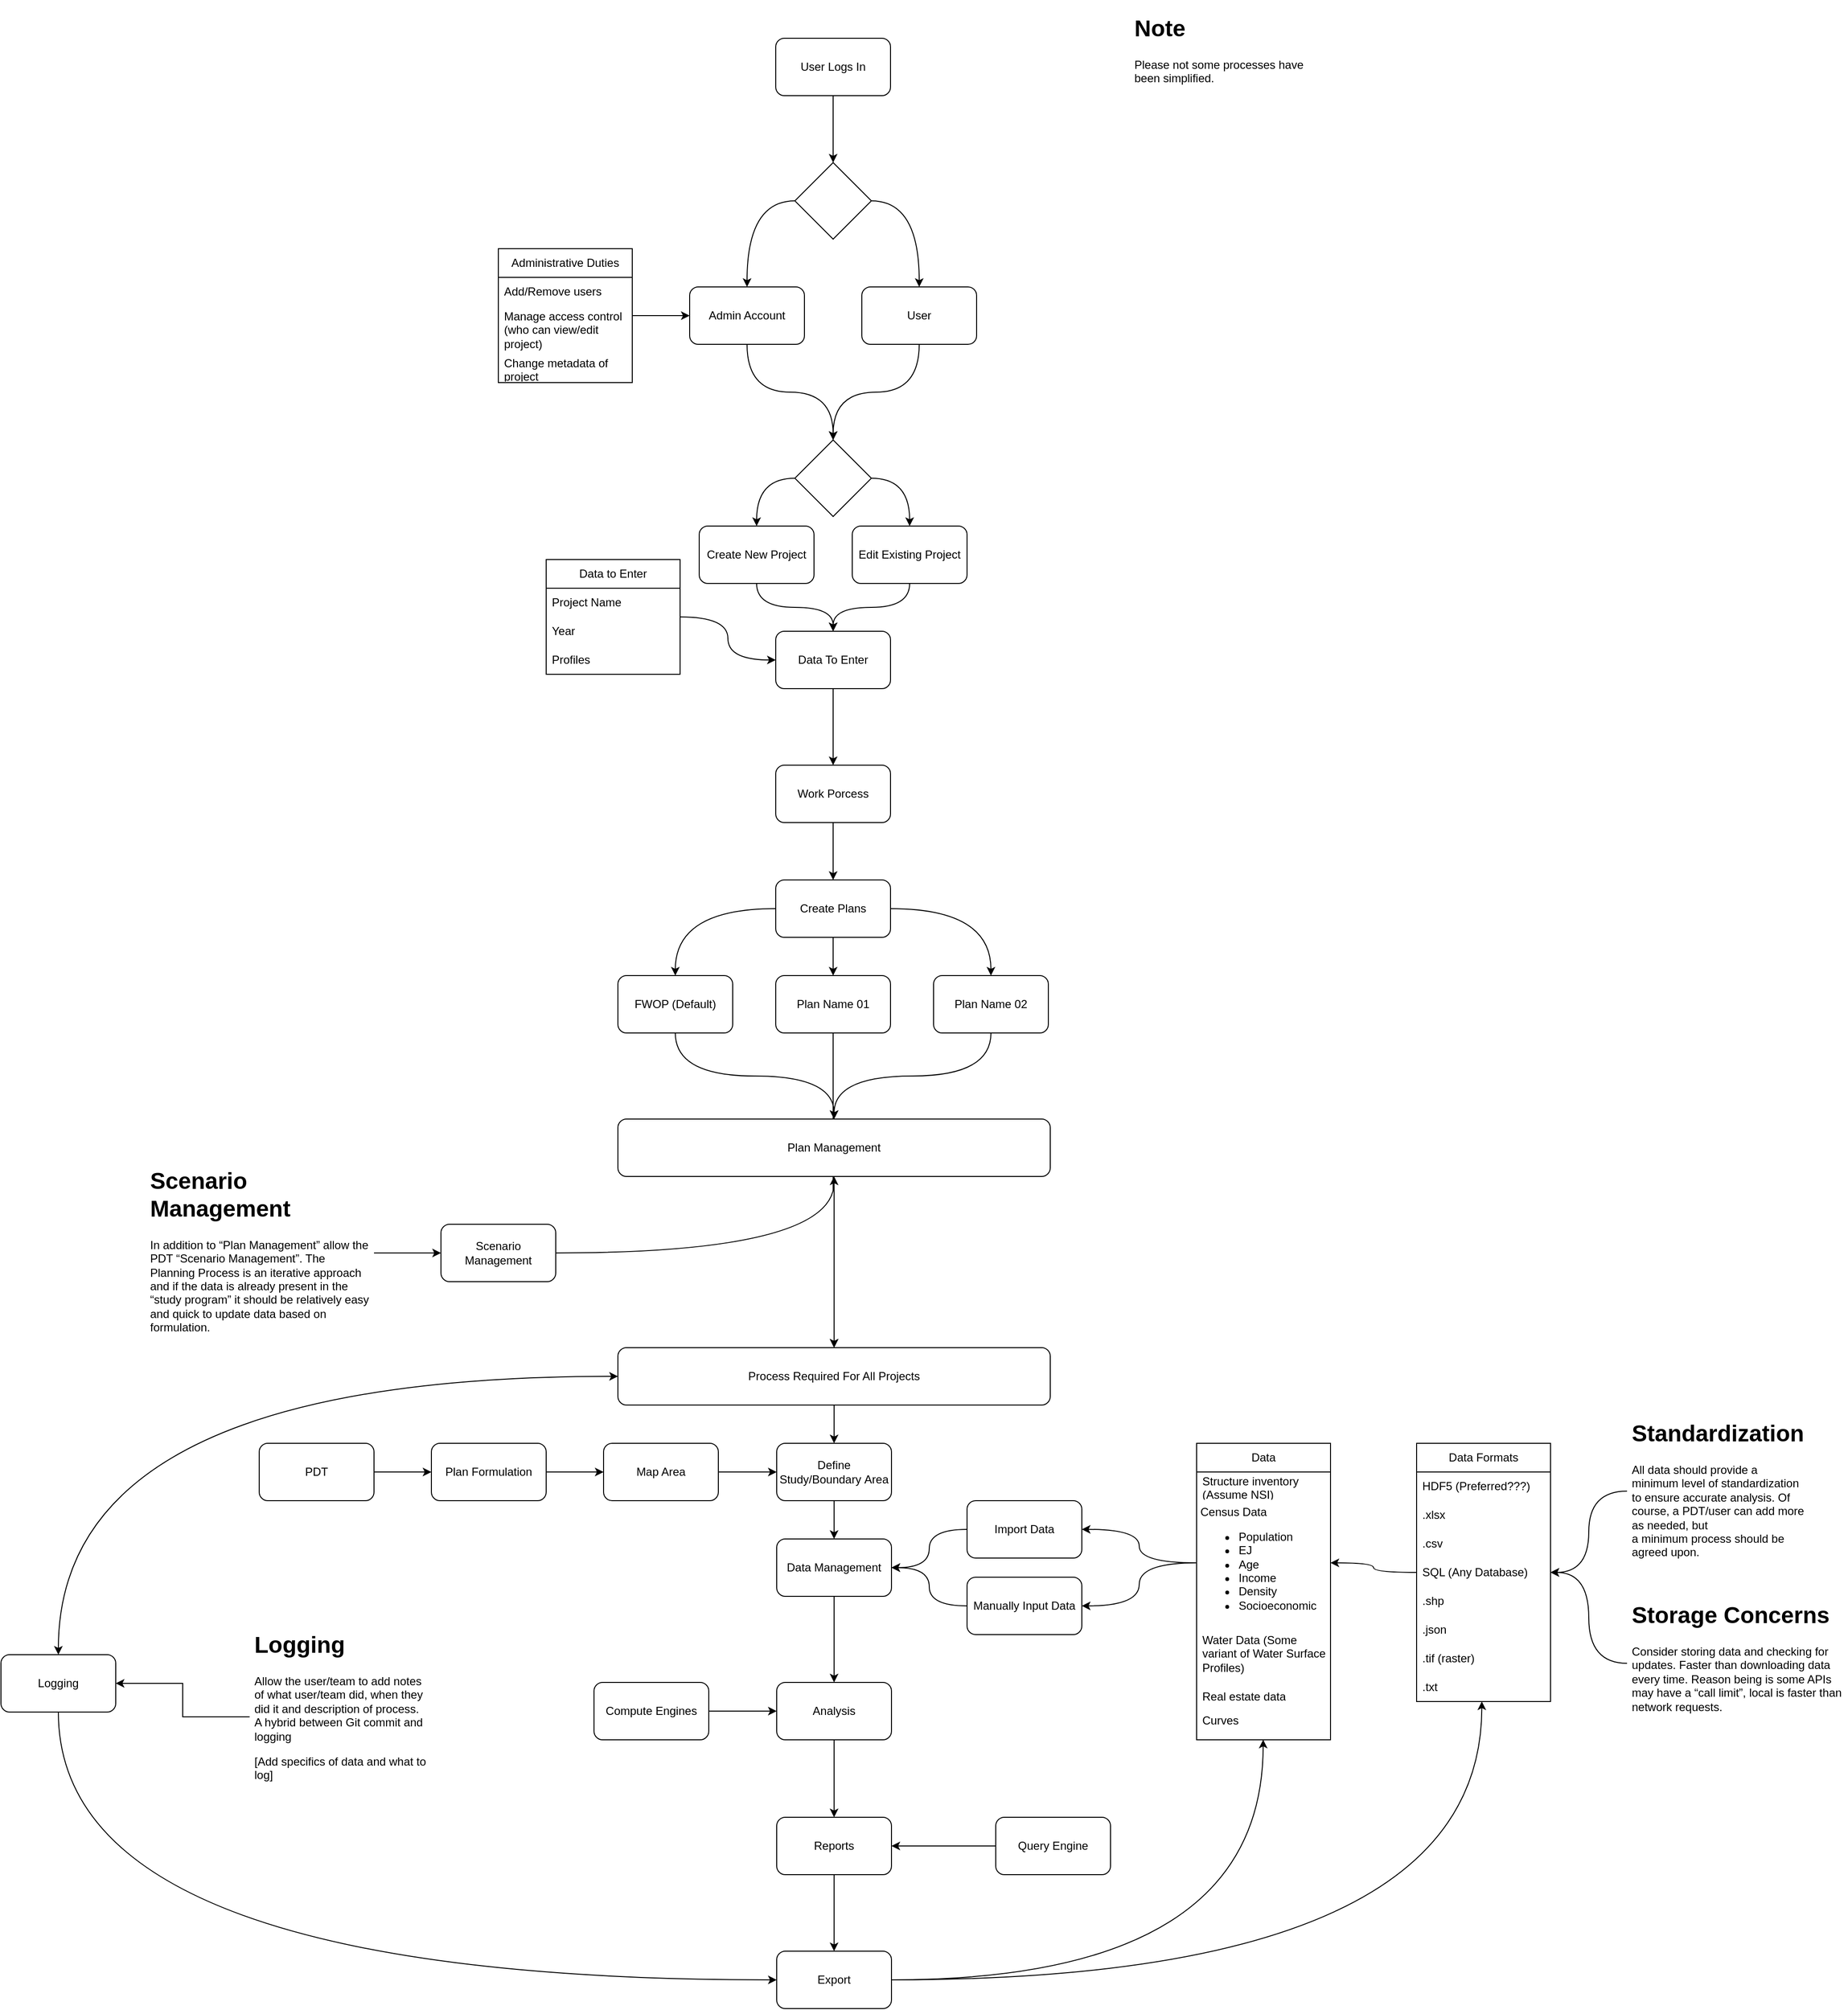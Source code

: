 <mxfile version="22.1.3" type="device">
  <diagram name="Page-1" id="lfbi-HPIYjK9buIVfXA2">
    <mxGraphModel dx="2203" dy="1817" grid="1" gridSize="10" guides="1" tooltips="1" connect="1" arrows="1" fold="1" page="1" pageScale="1" pageWidth="850" pageHeight="1100" math="0" shadow="0">
      <root>
        <mxCell id="0" />
        <mxCell id="1" parent="0" />
        <mxCell id="M0-voWM5pv7dPumziqSZ-24" style="edgeStyle=orthogonalEdgeStyle;rounded=0;orthogonalLoop=1;jettySize=auto;html=1;entryX=0.5;entryY=0;entryDx=0;entryDy=0;" edge="1" parent="1" source="M0-voWM5pv7dPumziqSZ-2" target="M0-voWM5pv7dPumziqSZ-17">
          <mxGeometry relative="1" as="geometry" />
        </mxCell>
        <mxCell id="M0-voWM5pv7dPumziqSZ-2" value="User Logs In" style="rounded=1;whiteSpace=wrap;html=1;" vertex="1" parent="1">
          <mxGeometry x="120" y="-330" width="120" height="60" as="geometry" />
        </mxCell>
        <mxCell id="M0-voWM5pv7dPumziqSZ-3" style="edgeStyle=orthogonalEdgeStyle;rounded=0;orthogonalLoop=1;jettySize=auto;html=1;entryX=0.5;entryY=0;entryDx=0;entryDy=0;strokeColor=default;curved=1;exitX=0;exitY=0.5;exitDx=0;exitDy=0;" edge="1" parent="1" source="M0-voWM5pv7dPumziqSZ-5" target="M0-voWM5pv7dPumziqSZ-7">
          <mxGeometry relative="1" as="geometry" />
        </mxCell>
        <mxCell id="M0-voWM5pv7dPumziqSZ-4" style="edgeStyle=orthogonalEdgeStyle;rounded=0;orthogonalLoop=1;jettySize=auto;html=1;curved=1;exitX=1;exitY=0.5;exitDx=0;exitDy=0;" edge="1" parent="1" source="M0-voWM5pv7dPumziqSZ-5" target="M0-voWM5pv7dPumziqSZ-9">
          <mxGeometry relative="1" as="geometry" />
        </mxCell>
        <mxCell id="M0-voWM5pv7dPumziqSZ-5" value="" style="rhombus;whiteSpace=wrap;html=1;" vertex="1" parent="1">
          <mxGeometry x="140" y="90" width="80" height="80" as="geometry" />
        </mxCell>
        <mxCell id="M0-voWM5pv7dPumziqSZ-6" style="edgeStyle=orthogonalEdgeStyle;rounded=0;orthogonalLoop=1;jettySize=auto;html=1;curved=1;" edge="1" parent="1" source="M0-voWM5pv7dPumziqSZ-7" target="M0-voWM5pv7dPumziqSZ-12">
          <mxGeometry relative="1" as="geometry" />
        </mxCell>
        <mxCell id="M0-voWM5pv7dPumziqSZ-7" value="Create New Project" style="rounded=1;whiteSpace=wrap;html=1;" vertex="1" parent="1">
          <mxGeometry x="40" y="180" width="120" height="60" as="geometry" />
        </mxCell>
        <mxCell id="M0-voWM5pv7dPumziqSZ-51" style="edgeStyle=orthogonalEdgeStyle;rounded=0;orthogonalLoop=1;jettySize=auto;html=1;entryX=0.5;entryY=0;entryDx=0;entryDy=0;curved=1;" edge="1" parent="1" source="M0-voWM5pv7dPumziqSZ-9" target="M0-voWM5pv7dPumziqSZ-12">
          <mxGeometry relative="1" as="geometry" />
        </mxCell>
        <mxCell id="M0-voWM5pv7dPumziqSZ-9" value="Edit Existing Project" style="rounded=1;whiteSpace=wrap;html=1;" vertex="1" parent="1">
          <mxGeometry x="200" y="180" width="120" height="60" as="geometry" />
        </mxCell>
        <mxCell id="M0-voWM5pv7dPumziqSZ-52" style="edgeStyle=orthogonalEdgeStyle;rounded=0;orthogonalLoop=1;jettySize=auto;html=1;entryX=0.5;entryY=0;entryDx=0;entryDy=0;" edge="1" parent="1" source="M0-voWM5pv7dPumziqSZ-12" target="M0-voWM5pv7dPumziqSZ-14">
          <mxGeometry relative="1" as="geometry" />
        </mxCell>
        <mxCell id="M0-voWM5pv7dPumziqSZ-12" value="&lt;div&gt;Data To Enter&lt;/div&gt;" style="rounded=1;whiteSpace=wrap;html=1;" vertex="1" parent="1">
          <mxGeometry x="120" y="290" width="120" height="60" as="geometry" />
        </mxCell>
        <mxCell id="M0-voWM5pv7dPumziqSZ-54" style="edgeStyle=orthogonalEdgeStyle;rounded=0;orthogonalLoop=1;jettySize=auto;html=1;entryX=0.5;entryY=0;entryDx=0;entryDy=0;" edge="1" parent="1" source="M0-voWM5pv7dPumziqSZ-14" target="M0-voWM5pv7dPumziqSZ-53">
          <mxGeometry relative="1" as="geometry" />
        </mxCell>
        <mxCell id="M0-voWM5pv7dPumziqSZ-14" value="Work Porcess" style="rounded=1;whiteSpace=wrap;html=1;" vertex="1" parent="1">
          <mxGeometry x="120" y="430" width="120" height="60" as="geometry" />
        </mxCell>
        <mxCell id="M0-voWM5pv7dPumziqSZ-22" style="edgeStyle=orthogonalEdgeStyle;rounded=0;orthogonalLoop=1;jettySize=auto;html=1;entryX=0.5;entryY=0;entryDx=0;entryDy=0;curved=1;exitX=1;exitY=0.5;exitDx=0;exitDy=0;" edge="1" parent="1" source="M0-voWM5pv7dPumziqSZ-17" target="M0-voWM5pv7dPumziqSZ-19">
          <mxGeometry relative="1" as="geometry">
            <mxPoint x="370" y="-160" as="targetPoint" />
          </mxGeometry>
        </mxCell>
        <mxCell id="M0-voWM5pv7dPumziqSZ-23" style="edgeStyle=orthogonalEdgeStyle;rounded=0;orthogonalLoop=1;jettySize=auto;html=1;curved=1;exitX=0;exitY=0.5;exitDx=0;exitDy=0;" edge="1" parent="1" source="M0-voWM5pv7dPumziqSZ-17" target="M0-voWM5pv7dPumziqSZ-18">
          <mxGeometry relative="1" as="geometry" />
        </mxCell>
        <mxCell id="M0-voWM5pv7dPumziqSZ-17" value="" style="rhombus;whiteSpace=wrap;html=1;" vertex="1" parent="1">
          <mxGeometry x="140" y="-200" width="80" height="80" as="geometry" />
        </mxCell>
        <mxCell id="M0-voWM5pv7dPumziqSZ-35" style="edgeStyle=orthogonalEdgeStyle;rounded=0;orthogonalLoop=1;jettySize=auto;html=1;entryX=0.5;entryY=0;entryDx=0;entryDy=0;curved=1;" edge="1" parent="1" source="M0-voWM5pv7dPumziqSZ-18" target="M0-voWM5pv7dPumziqSZ-5">
          <mxGeometry relative="1" as="geometry" />
        </mxCell>
        <mxCell id="M0-voWM5pv7dPumziqSZ-18" value="Admin Account" style="rounded=1;whiteSpace=wrap;html=1;" vertex="1" parent="1">
          <mxGeometry x="30" y="-70" width="120" height="60" as="geometry" />
        </mxCell>
        <mxCell id="M0-voWM5pv7dPumziqSZ-36" style="edgeStyle=orthogonalEdgeStyle;rounded=0;orthogonalLoop=1;jettySize=auto;html=1;entryX=0.5;entryY=0;entryDx=0;entryDy=0;curved=1;" edge="1" parent="1" source="M0-voWM5pv7dPumziqSZ-19" target="M0-voWM5pv7dPumziqSZ-5">
          <mxGeometry relative="1" as="geometry" />
        </mxCell>
        <mxCell id="M0-voWM5pv7dPumziqSZ-19" value="User" style="rounded=1;whiteSpace=wrap;html=1;" vertex="1" parent="1">
          <mxGeometry x="210" y="-70" width="120" height="60" as="geometry" />
        </mxCell>
        <mxCell id="M0-voWM5pv7dPumziqSZ-34" style="edgeStyle=orthogonalEdgeStyle;rounded=0;orthogonalLoop=1;jettySize=auto;html=1;entryX=0;entryY=0.5;entryDx=0;entryDy=0;" edge="1" parent="1" source="M0-voWM5pv7dPumziqSZ-30" target="M0-voWM5pv7dPumziqSZ-18">
          <mxGeometry relative="1" as="geometry" />
        </mxCell>
        <mxCell id="M0-voWM5pv7dPumziqSZ-30" value="Administrative Duties" style="swimlane;fontStyle=0;childLayout=stackLayout;horizontal=1;startSize=30;horizontalStack=0;resizeParent=1;resizeParentMax=0;resizeLast=0;collapsible=1;marginBottom=0;whiteSpace=wrap;html=1;" vertex="1" parent="1">
          <mxGeometry x="-170" y="-110" width="140" height="140" as="geometry">
            <mxRectangle x="-270" y="410" width="60" height="30" as="alternateBounds" />
          </mxGeometry>
        </mxCell>
        <mxCell id="M0-voWM5pv7dPumziqSZ-31" value="Add/Remove users" style="text;strokeColor=none;fillColor=none;align=left;verticalAlign=middle;spacingLeft=4;spacingRight=4;overflow=hidden;points=[[0,0.5],[1,0.5]];portConstraint=eastwest;rotatable=0;whiteSpace=wrap;html=1;" vertex="1" parent="M0-voWM5pv7dPumziqSZ-30">
          <mxGeometry y="30" width="140" height="30" as="geometry" />
        </mxCell>
        <mxCell id="M0-voWM5pv7dPumziqSZ-33" value="Manage access control (who can view/edit project)" style="text;strokeColor=none;fillColor=none;align=left;verticalAlign=middle;spacingLeft=4;spacingRight=4;overflow=hidden;points=[[0,0.5],[1,0.5]];portConstraint=eastwest;rotatable=0;whiteSpace=wrap;html=1;" vertex="1" parent="M0-voWM5pv7dPumziqSZ-30">
          <mxGeometry y="60" width="140" height="50" as="geometry" />
        </mxCell>
        <mxCell id="M0-voWM5pv7dPumziqSZ-32" value="&lt;span style=&quot;background-color: initial;&quot;&gt;Change metadata of project&lt;/span&gt;" style="text;strokeColor=none;fillColor=none;align=left;verticalAlign=middle;spacingLeft=4;spacingRight=4;overflow=hidden;points=[[0,0.5],[1,0.5]];portConstraint=eastwest;rotatable=0;whiteSpace=wrap;html=1;" vertex="1" parent="M0-voWM5pv7dPumziqSZ-30">
          <mxGeometry y="110" width="140" height="30" as="geometry" />
        </mxCell>
        <mxCell id="M0-voWM5pv7dPumziqSZ-47" style="edgeStyle=orthogonalEdgeStyle;rounded=0;orthogonalLoop=1;jettySize=auto;html=1;entryX=0;entryY=0.5;entryDx=0;entryDy=0;curved=1;" edge="1" parent="1" source="M0-voWM5pv7dPumziqSZ-39" target="M0-voWM5pv7dPumziqSZ-12">
          <mxGeometry relative="1" as="geometry" />
        </mxCell>
        <mxCell id="M0-voWM5pv7dPumziqSZ-39" value="Data to Enter" style="swimlane;fontStyle=0;childLayout=stackLayout;horizontal=1;startSize=30;horizontalStack=0;resizeParent=1;resizeParentMax=0;resizeLast=0;collapsible=1;marginBottom=0;whiteSpace=wrap;html=1;" vertex="1" parent="1">
          <mxGeometry x="-120" y="215" width="140" height="120" as="geometry" />
        </mxCell>
        <mxCell id="M0-voWM5pv7dPumziqSZ-42" value="Project Name" style="text;strokeColor=none;fillColor=none;align=left;verticalAlign=middle;spacingLeft=4;spacingRight=4;overflow=hidden;points=[[0,0.5],[1,0.5]];portConstraint=eastwest;rotatable=0;whiteSpace=wrap;html=1;" vertex="1" parent="M0-voWM5pv7dPumziqSZ-39">
          <mxGeometry y="30" width="140" height="30" as="geometry" />
        </mxCell>
        <mxCell id="M0-voWM5pv7dPumziqSZ-40" value="Year" style="text;strokeColor=none;fillColor=none;align=left;verticalAlign=middle;spacingLeft=4;spacingRight=4;overflow=hidden;points=[[0,0.5],[1,0.5]];portConstraint=eastwest;rotatable=0;whiteSpace=wrap;html=1;" vertex="1" parent="M0-voWM5pv7dPumziqSZ-39">
          <mxGeometry y="60" width="140" height="30" as="geometry" />
        </mxCell>
        <mxCell id="M0-voWM5pv7dPumziqSZ-41" value="Profiles" style="text;strokeColor=none;fillColor=none;align=left;verticalAlign=middle;spacingLeft=4;spacingRight=4;overflow=hidden;points=[[0,0.5],[1,0.5]];portConstraint=eastwest;rotatable=0;whiteSpace=wrap;html=1;" vertex="1" parent="M0-voWM5pv7dPumziqSZ-39">
          <mxGeometry y="90" width="140" height="30" as="geometry" />
        </mxCell>
        <mxCell id="M0-voWM5pv7dPumziqSZ-84" style="edgeStyle=orthogonalEdgeStyle;rounded=0;orthogonalLoop=1;jettySize=auto;html=1;entryX=0.5;entryY=0;entryDx=0;entryDy=0;curved=1;" edge="1" parent="1" source="M0-voWM5pv7dPumziqSZ-53" target="M0-voWM5pv7dPumziqSZ-55">
          <mxGeometry relative="1" as="geometry" />
        </mxCell>
        <mxCell id="M0-voWM5pv7dPumziqSZ-85" style="edgeStyle=orthogonalEdgeStyle;rounded=0;orthogonalLoop=1;jettySize=auto;html=1;entryX=0.5;entryY=0;entryDx=0;entryDy=0;curved=1;" edge="1" parent="1" source="M0-voWM5pv7dPumziqSZ-53" target="M0-voWM5pv7dPumziqSZ-58">
          <mxGeometry relative="1" as="geometry" />
        </mxCell>
        <mxCell id="M0-voWM5pv7dPumziqSZ-97" style="edgeStyle=orthogonalEdgeStyle;rounded=0;orthogonalLoop=1;jettySize=auto;html=1;" edge="1" parent="1" source="M0-voWM5pv7dPumziqSZ-53" target="M0-voWM5pv7dPumziqSZ-57">
          <mxGeometry relative="1" as="geometry" />
        </mxCell>
        <mxCell id="M0-voWM5pv7dPumziqSZ-53" value="Create Plans" style="rounded=1;whiteSpace=wrap;html=1;" vertex="1" parent="1">
          <mxGeometry x="120" y="550" width="120" height="60" as="geometry" />
        </mxCell>
        <mxCell id="M0-voWM5pv7dPumziqSZ-93" style="edgeStyle=orthogonalEdgeStyle;rounded=0;orthogonalLoop=1;jettySize=auto;html=1;curved=1;" edge="1" parent="1" source="M0-voWM5pv7dPumziqSZ-55" target="M0-voWM5pv7dPumziqSZ-133">
          <mxGeometry relative="1" as="geometry" />
        </mxCell>
        <mxCell id="M0-voWM5pv7dPumziqSZ-55" value="FWOP (Default)" style="rounded=1;whiteSpace=wrap;html=1;" vertex="1" parent="1">
          <mxGeometry x="-45" y="650" width="120" height="60" as="geometry" />
        </mxCell>
        <mxCell id="M0-voWM5pv7dPumziqSZ-99" style="edgeStyle=orthogonalEdgeStyle;rounded=0;orthogonalLoop=1;jettySize=auto;html=1;entryX=0.5;entryY=0;entryDx=0;entryDy=0;" edge="1" parent="1" source="M0-voWM5pv7dPumziqSZ-57" target="M0-voWM5pv7dPumziqSZ-87">
          <mxGeometry relative="1" as="geometry" />
        </mxCell>
        <mxCell id="M0-voWM5pv7dPumziqSZ-57" value="Plan Name 01" style="rounded=1;whiteSpace=wrap;html=1;" vertex="1" parent="1">
          <mxGeometry x="120" y="650" width="120" height="60" as="geometry" />
        </mxCell>
        <mxCell id="M0-voWM5pv7dPumziqSZ-95" style="edgeStyle=orthogonalEdgeStyle;rounded=0;orthogonalLoop=1;jettySize=auto;html=1;entryX=0.5;entryY=0;entryDx=0;entryDy=0;curved=1;" edge="1" parent="1" source="M0-voWM5pv7dPumziqSZ-133" target="M0-voWM5pv7dPumziqSZ-87">
          <mxGeometry relative="1" as="geometry" />
        </mxCell>
        <mxCell id="M0-voWM5pv7dPumziqSZ-58" value="Plan Name 02" style="rounded=1;whiteSpace=wrap;html=1;" vertex="1" parent="1">
          <mxGeometry x="285" y="650" width="120" height="60" as="geometry" />
        </mxCell>
        <mxCell id="M0-voWM5pv7dPumziqSZ-101" style="edgeStyle=orthogonalEdgeStyle;rounded=0;orthogonalLoop=1;jettySize=auto;html=1;" edge="1" parent="1" source="M0-voWM5pv7dPumziqSZ-59" target="M0-voWM5pv7dPumziqSZ-60">
          <mxGeometry relative="1" as="geometry" />
        </mxCell>
        <mxCell id="M0-voWM5pv7dPumziqSZ-59" value="Define Study/Boundary&amp;nbsp;Area" style="rounded=1;whiteSpace=wrap;html=1;" vertex="1" parent="1">
          <mxGeometry x="121" y="1139" width="120" height="60" as="geometry" />
        </mxCell>
        <mxCell id="M0-voWM5pv7dPumziqSZ-154" style="edgeStyle=orthogonalEdgeStyle;rounded=0;orthogonalLoop=1;jettySize=auto;html=1;entryX=0.5;entryY=0;entryDx=0;entryDy=0;" edge="1" parent="1" source="M0-voWM5pv7dPumziqSZ-60" target="M0-voWM5pv7dPumziqSZ-153">
          <mxGeometry relative="1" as="geometry" />
        </mxCell>
        <mxCell id="M0-voWM5pv7dPumziqSZ-60" value="Data Management" style="rounded=1;whiteSpace=wrap;html=1;" vertex="1" parent="1">
          <mxGeometry x="121" y="1239" width="120" height="60" as="geometry" />
        </mxCell>
        <mxCell id="M0-voWM5pv7dPumziqSZ-63" style="edgeStyle=orthogonalEdgeStyle;rounded=0;orthogonalLoop=1;jettySize=auto;html=1;entryX=1;entryY=0.5;entryDx=0;entryDy=0;curved=1;" edge="1" parent="1" source="M0-voWM5pv7dPumziqSZ-61" target="M0-voWM5pv7dPumziqSZ-60">
          <mxGeometry relative="1" as="geometry" />
        </mxCell>
        <mxCell id="M0-voWM5pv7dPumziqSZ-61" value="Import Data" style="rounded=1;whiteSpace=wrap;html=1;" vertex="1" parent="1">
          <mxGeometry x="320" y="1199" width="120" height="60" as="geometry" />
        </mxCell>
        <mxCell id="M0-voWM5pv7dPumziqSZ-64" style="edgeStyle=orthogonalEdgeStyle;rounded=0;orthogonalLoop=1;jettySize=auto;html=1;entryX=1;entryY=0.5;entryDx=0;entryDy=0;curved=1;" edge="1" parent="1" source="M0-voWM5pv7dPumziqSZ-62" target="M0-voWM5pv7dPumziqSZ-60">
          <mxGeometry relative="1" as="geometry" />
        </mxCell>
        <mxCell id="M0-voWM5pv7dPumziqSZ-62" value="Manually Input Data" style="rounded=1;whiteSpace=wrap;html=1;" vertex="1" parent="1">
          <mxGeometry x="320" y="1279" width="120" height="60" as="geometry" />
        </mxCell>
        <mxCell id="M0-voWM5pv7dPumziqSZ-65" value="Data" style="swimlane;fontStyle=0;childLayout=stackLayout;horizontal=1;startSize=30;horizontalStack=0;resizeParent=1;resizeParentMax=0;resizeLast=0;collapsible=1;marginBottom=0;whiteSpace=wrap;html=1;" vertex="1" parent="1">
          <mxGeometry x="560" y="1139" width="140" height="310" as="geometry" />
        </mxCell>
        <mxCell id="M0-voWM5pv7dPumziqSZ-66" value="Structure inventory (Assume NSI)" style="text;strokeColor=none;fillColor=none;align=left;verticalAlign=middle;spacingLeft=4;spacingRight=4;overflow=hidden;points=[[0,0.5],[1,0.5]];portConstraint=eastwest;rotatable=0;whiteSpace=wrap;html=1;" vertex="1" parent="M0-voWM5pv7dPumziqSZ-65">
          <mxGeometry y="30" width="140" height="30" as="geometry" />
        </mxCell>
        <mxCell id="M0-voWM5pv7dPumziqSZ-67" value="Census Data&lt;br&gt;&lt;ul&gt;&lt;li&gt;Population&lt;/li&gt;&lt;li&gt;EJ&lt;/li&gt;&lt;li&gt;Age&lt;/li&gt;&lt;li&gt;Income&lt;/li&gt;&lt;li&gt;Density&lt;/li&gt;&lt;li&gt;Socioeconomic&lt;br&gt;&lt;/li&gt;&lt;/ul&gt;" style="text;strokeColor=none;fillColor=none;align=left;verticalAlign=middle;spacingLeft=2;spacingRight=2;overflow=hidden;points=[[0,0.5],[1,0.5]];portConstraint=eastwest;rotatable=0;html=1;labelPosition=center;verticalLabelPosition=middle;whiteSpace=wrap;spacing=2;spacingBottom=2;spacingTop=2;" vertex="1" parent="M0-voWM5pv7dPumziqSZ-65">
          <mxGeometry y="60" width="140" height="130" as="geometry" />
        </mxCell>
        <mxCell id="M0-voWM5pv7dPumziqSZ-68" value="Water Data (Some variant of Water Surface Profiles)" style="text;strokeColor=none;fillColor=none;align=left;verticalAlign=middle;spacingLeft=4;spacingRight=4;overflow=hidden;points=[[0,0.5],[1,0.5]];portConstraint=eastwest;rotatable=0;whiteSpace=wrap;html=1;" vertex="1" parent="M0-voWM5pv7dPumziqSZ-65">
          <mxGeometry y="190" width="140" height="60" as="geometry" />
        </mxCell>
        <mxCell id="M0-voWM5pv7dPumziqSZ-136" value="Real estate data" style="text;strokeColor=none;fillColor=none;align=left;verticalAlign=middle;spacingLeft=4;spacingRight=4;overflow=hidden;points=[[0,0.5],[1,0.5]];portConstraint=eastwest;rotatable=0;whiteSpace=wrap;html=1;" vertex="1" parent="M0-voWM5pv7dPumziqSZ-65">
          <mxGeometry y="250" width="140" height="30" as="geometry" />
        </mxCell>
        <mxCell id="M0-voWM5pv7dPumziqSZ-75" value="Curves&lt;br&gt;&lt;ul&gt;&lt;li&gt;Damage Curves&lt;/li&gt;&lt;li&gt;&lt;br&gt;&lt;/li&gt;&lt;/ul&gt;" style="text;strokeColor=none;fillColor=none;align=left;verticalAlign=middle;spacingLeft=4;spacingRight=4;overflow=hidden;points=[[0,0.5],[1,0.5]];portConstraint=eastwest;rotatable=0;whiteSpace=wrap;html=1;" vertex="1" parent="M0-voWM5pv7dPumziqSZ-65">
          <mxGeometry y="280" width="140" height="30" as="geometry" />
        </mxCell>
        <mxCell id="M0-voWM5pv7dPumziqSZ-76" value="&lt;h1&gt;Note&lt;/h1&gt;&lt;p&gt;Please not some processes have been simplified.&lt;/p&gt;" style="text;html=1;strokeColor=none;fillColor=none;spacing=5;spacingTop=-20;whiteSpace=wrap;overflow=hidden;rounded=0;" vertex="1" parent="1">
          <mxGeometry x="490" y="-360" width="190" height="120" as="geometry" />
        </mxCell>
        <mxCell id="M0-voWM5pv7dPumziqSZ-81" style="edgeStyle=orthogonalEdgeStyle;rounded=0;orthogonalLoop=1;jettySize=auto;html=1;entryX=1;entryY=0.5;entryDx=0;entryDy=0;curved=1;" edge="1" parent="1" source="M0-voWM5pv7dPumziqSZ-67" target="M0-voWM5pv7dPumziqSZ-61">
          <mxGeometry relative="1" as="geometry" />
        </mxCell>
        <mxCell id="M0-voWM5pv7dPumziqSZ-82" style="edgeStyle=orthogonalEdgeStyle;rounded=0;orthogonalLoop=1;jettySize=auto;html=1;entryX=1;entryY=0.5;entryDx=0;entryDy=0;curved=1;" edge="1" parent="1" source="M0-voWM5pv7dPumziqSZ-67" target="M0-voWM5pv7dPumziqSZ-62">
          <mxGeometry relative="1" as="geometry" />
        </mxCell>
        <mxCell id="M0-voWM5pv7dPumziqSZ-100" style="edgeStyle=orthogonalEdgeStyle;rounded=0;orthogonalLoop=1;jettySize=auto;html=1;" edge="1" parent="1" source="M0-voWM5pv7dPumziqSZ-87" target="M0-voWM5pv7dPumziqSZ-59">
          <mxGeometry relative="1" as="geometry" />
        </mxCell>
        <mxCell id="M0-voWM5pv7dPumziqSZ-166" style="edgeStyle=orthogonalEdgeStyle;rounded=0;orthogonalLoop=1;jettySize=auto;html=1;curved=1;startArrow=classic;startFill=1;" edge="1" parent="1" source="M0-voWM5pv7dPumziqSZ-87" target="M0-voWM5pv7dPumziqSZ-163">
          <mxGeometry relative="1" as="geometry" />
        </mxCell>
        <mxCell id="M0-voWM5pv7dPumziqSZ-87" value="Process Required For All Projects" style="rounded=1;whiteSpace=wrap;html=1;" vertex="1" parent="1">
          <mxGeometry x="-45" y="1039" width="452" height="60" as="geometry" />
        </mxCell>
        <mxCell id="M0-voWM5pv7dPumziqSZ-103" style="edgeStyle=orthogonalEdgeStyle;rounded=0;orthogonalLoop=1;jettySize=auto;html=1;entryX=0;entryY=0.5;entryDx=0;entryDy=0;" edge="1" parent="1" source="M0-voWM5pv7dPumziqSZ-102" target="M0-voWM5pv7dPumziqSZ-59">
          <mxGeometry relative="1" as="geometry" />
        </mxCell>
        <mxCell id="M0-voWM5pv7dPumziqSZ-102" value="Map Area" style="rounded=1;whiteSpace=wrap;html=1;" vertex="1" parent="1">
          <mxGeometry x="-60" y="1139" width="120" height="60" as="geometry" />
        </mxCell>
        <mxCell id="M0-voWM5pv7dPumziqSZ-107" style="edgeStyle=orthogonalEdgeStyle;rounded=0;orthogonalLoop=1;jettySize=auto;html=1;" edge="1" parent="1" source="M0-voWM5pv7dPumziqSZ-104" target="M0-voWM5pv7dPumziqSZ-102">
          <mxGeometry relative="1" as="geometry" />
        </mxCell>
        <mxCell id="M0-voWM5pv7dPumziqSZ-104" value="Plan Formulation" style="rounded=1;whiteSpace=wrap;html=1;" vertex="1" parent="1">
          <mxGeometry x="-240" y="1139" width="120" height="60" as="geometry" />
        </mxCell>
        <mxCell id="M0-voWM5pv7dPumziqSZ-106" style="edgeStyle=orthogonalEdgeStyle;rounded=0;orthogonalLoop=1;jettySize=auto;html=1;entryX=0;entryY=0.5;entryDx=0;entryDy=0;" edge="1" parent="1" source="M0-voWM5pv7dPumziqSZ-105" target="M0-voWM5pv7dPumziqSZ-104">
          <mxGeometry relative="1" as="geometry" />
        </mxCell>
        <mxCell id="M0-voWM5pv7dPumziqSZ-105" value="PDT" style="rounded=1;whiteSpace=wrap;html=1;" vertex="1" parent="1">
          <mxGeometry x="-420" y="1139" width="120" height="60" as="geometry" />
        </mxCell>
        <mxCell id="M0-voWM5pv7dPumziqSZ-131" style="edgeStyle=orthogonalEdgeStyle;rounded=0;orthogonalLoop=1;jettySize=auto;html=1;entryX=1;entryY=0.5;entryDx=0;entryDy=0;curved=1;" edge="1" parent="1" source="M0-voWM5pv7dPumziqSZ-108" target="M0-voWM5pv7dPumziqSZ-67">
          <mxGeometry relative="1" as="geometry" />
        </mxCell>
        <mxCell id="M0-voWM5pv7dPumziqSZ-108" value="Data Formats" style="swimlane;fontStyle=0;childLayout=stackLayout;horizontal=1;startSize=30;horizontalStack=0;resizeParent=1;resizeParentMax=0;resizeLast=0;collapsible=1;marginBottom=0;whiteSpace=wrap;html=1;" vertex="1" parent="1">
          <mxGeometry x="790" y="1139" width="140" height="270" as="geometry" />
        </mxCell>
        <mxCell id="M0-voWM5pv7dPumziqSZ-109" value="HDF5 (Preferred???)" style="text;strokeColor=none;fillColor=none;align=left;verticalAlign=middle;spacingLeft=4;spacingRight=4;overflow=hidden;points=[[0,0.5],[1,0.5]];portConstraint=eastwest;rotatable=0;whiteSpace=wrap;html=1;" vertex="1" parent="M0-voWM5pv7dPumziqSZ-108">
          <mxGeometry y="30" width="140" height="30" as="geometry" />
        </mxCell>
        <mxCell id="M0-voWM5pv7dPumziqSZ-110" value=".xlsx" style="text;strokeColor=none;fillColor=none;align=left;verticalAlign=middle;spacingLeft=4;spacingRight=4;overflow=hidden;points=[[0,0.5],[1,0.5]];portConstraint=eastwest;rotatable=0;whiteSpace=wrap;html=1;" vertex="1" parent="M0-voWM5pv7dPumziqSZ-108">
          <mxGeometry y="60" width="140" height="30" as="geometry" />
        </mxCell>
        <mxCell id="M0-voWM5pv7dPumziqSZ-112" value=".csv" style="text;strokeColor=none;fillColor=none;align=left;verticalAlign=middle;spacingLeft=4;spacingRight=4;overflow=hidden;points=[[0,0.5],[1,0.5]];portConstraint=eastwest;rotatable=0;whiteSpace=wrap;html=1;" vertex="1" parent="M0-voWM5pv7dPumziqSZ-108">
          <mxGeometry y="90" width="140" height="30" as="geometry" />
        </mxCell>
        <mxCell id="M0-voWM5pv7dPumziqSZ-113" value="SQL (Any Database)" style="text;strokeColor=none;fillColor=none;align=left;verticalAlign=middle;spacingLeft=4;spacingRight=4;overflow=hidden;points=[[0,0.5],[1,0.5]];portConstraint=eastwest;rotatable=0;whiteSpace=wrap;html=1;" vertex="1" parent="M0-voWM5pv7dPumziqSZ-108">
          <mxGeometry y="120" width="140" height="30" as="geometry" />
        </mxCell>
        <mxCell id="M0-voWM5pv7dPumziqSZ-114" value=".shp" style="text;strokeColor=none;fillColor=none;align=left;verticalAlign=middle;spacingLeft=4;spacingRight=4;overflow=hidden;points=[[0,0.5],[1,0.5]];portConstraint=eastwest;rotatable=0;whiteSpace=wrap;html=1;" vertex="1" parent="M0-voWM5pv7dPumziqSZ-108">
          <mxGeometry y="150" width="140" height="30" as="geometry" />
        </mxCell>
        <mxCell id="M0-voWM5pv7dPumziqSZ-115" value=".json" style="text;strokeColor=none;fillColor=none;align=left;verticalAlign=middle;spacingLeft=4;spacingRight=4;overflow=hidden;points=[[0,0.5],[1,0.5]];portConstraint=eastwest;rotatable=0;whiteSpace=wrap;html=1;" vertex="1" parent="M0-voWM5pv7dPumziqSZ-108">
          <mxGeometry y="180" width="140" height="30" as="geometry" />
        </mxCell>
        <mxCell id="M0-voWM5pv7dPumziqSZ-116" value=".tif (raster)" style="text;strokeColor=none;fillColor=none;align=left;verticalAlign=middle;spacingLeft=4;spacingRight=4;overflow=hidden;points=[[0,0.5],[1,0.5]];portConstraint=eastwest;rotatable=0;whiteSpace=wrap;html=1;" vertex="1" parent="M0-voWM5pv7dPumziqSZ-108">
          <mxGeometry y="210" width="140" height="30" as="geometry" />
        </mxCell>
        <mxCell id="M0-voWM5pv7dPumziqSZ-117" value=".txt" style="text;strokeColor=none;fillColor=none;align=left;verticalAlign=middle;spacingLeft=4;spacingRight=4;overflow=hidden;points=[[0,0.5],[1,0.5]];portConstraint=eastwest;rotatable=0;whiteSpace=wrap;html=1;" vertex="1" parent="M0-voWM5pv7dPumziqSZ-108">
          <mxGeometry y="240" width="140" height="30" as="geometry" />
        </mxCell>
        <mxCell id="M0-voWM5pv7dPumziqSZ-134" value="" style="edgeStyle=orthogonalEdgeStyle;rounded=0;orthogonalLoop=1;jettySize=auto;html=1;entryX=0.5;entryY=0;entryDx=0;entryDy=0;curved=1;" edge="1" parent="1" source="M0-voWM5pv7dPumziqSZ-58" target="M0-voWM5pv7dPumziqSZ-133">
          <mxGeometry relative="1" as="geometry">
            <mxPoint x="345" y="710" as="sourcePoint" />
            <mxPoint x="181" y="940" as="targetPoint" />
          </mxGeometry>
        </mxCell>
        <mxCell id="M0-voWM5pv7dPumziqSZ-133" value="Plan Management" style="rounded=1;whiteSpace=wrap;html=1;" vertex="1" parent="1">
          <mxGeometry x="-45" y="800" width="452" height="60" as="geometry" />
        </mxCell>
        <mxCell id="M0-voWM5pv7dPumziqSZ-152" style="edgeStyle=orthogonalEdgeStyle;rounded=0;orthogonalLoop=1;jettySize=auto;html=1;entryX=0;entryY=0.5;entryDx=0;entryDy=0;" edge="1" parent="1" source="M0-voWM5pv7dPumziqSZ-135" target="M0-voWM5pv7dPumziqSZ-149">
          <mxGeometry relative="1" as="geometry" />
        </mxCell>
        <mxCell id="M0-voWM5pv7dPumziqSZ-135" value="&lt;h1&gt;Scenario&lt;br&gt;Management&lt;br&gt;&lt;/h1&gt;&lt;p&gt;In addition to “Plan Management” allow the PDT “Scenario Management”. The Planning Process is an iterative approach and if the data is already present in the “study program” it should be relatively easy and quick to update data based on formulation.&lt;/p&gt;" style="text;html=1;strokeColor=none;fillColor=none;spacing=5;spacingTop=-20;whiteSpace=wrap;overflow=hidden;rounded=0;" vertex="1" parent="1">
          <mxGeometry x="-539" y="845" width="239" height="190" as="geometry" />
        </mxCell>
        <mxCell id="M0-voWM5pv7dPumziqSZ-146" style="edgeStyle=orthogonalEdgeStyle;rounded=0;orthogonalLoop=1;jettySize=auto;html=1;entryX=1;entryY=0.5;entryDx=0;entryDy=0;exitX=0;exitY=0.5;exitDx=0;exitDy=0;curved=1;" edge="1" parent="1" source="M0-voWM5pv7dPumziqSZ-138" target="M0-voWM5pv7dPumziqSZ-113">
          <mxGeometry relative="1" as="geometry" />
        </mxCell>
        <mxCell id="M0-voWM5pv7dPumziqSZ-138" value="&lt;h1&gt;Storage Concerns&lt;/h1&gt;&lt;p&gt;Consider storing data and checking for updates. Faster than downloading data every time. Reason being is some APIs may have a “call limit”, local is faster than network requests.&lt;/p&gt;" style="text;html=1;strokeColor=none;fillColor=none;spacing=5;spacingTop=-20;whiteSpace=wrap;overflow=hidden;rounded=0;" vertex="1" parent="1">
          <mxGeometry x="1010" y="1299" width="230" height="140" as="geometry" />
        </mxCell>
        <mxCell id="M0-voWM5pv7dPumziqSZ-145" style="edgeStyle=orthogonalEdgeStyle;rounded=0;orthogonalLoop=1;jettySize=auto;html=1;entryX=1;entryY=0.5;entryDx=0;entryDy=0;curved=1;" edge="1" parent="1" source="M0-voWM5pv7dPumziqSZ-77" target="M0-voWM5pv7dPumziqSZ-113">
          <mxGeometry relative="1" as="geometry" />
        </mxCell>
        <mxCell id="M0-voWM5pv7dPumziqSZ-77" value="&lt;h1&gt;Standardization&lt;/h1&gt;&lt;p class=&quot;MsoNormal&quot;&gt;All data should provide a minimum level of standardization&lt;br/&gt;to ensure accurate analysis. Of course, a PDT/user can add more as needed, but&lt;br/&gt;a minimum process should be agreed upon.&lt;/p&gt;" style="text;html=1;strokeColor=none;fillColor=none;spacing=5;spacingTop=-20;whiteSpace=wrap;overflow=hidden;rounded=0;" vertex="1" parent="1">
          <mxGeometry x="1010" y="1109" width="190" height="160" as="geometry" />
        </mxCell>
        <mxCell id="M0-voWM5pv7dPumziqSZ-151" style="edgeStyle=orthogonalEdgeStyle;rounded=0;orthogonalLoop=1;jettySize=auto;html=1;entryX=0.5;entryY=1;entryDx=0;entryDy=0;curved=1;" edge="1" parent="1" source="M0-voWM5pv7dPumziqSZ-149" target="M0-voWM5pv7dPumziqSZ-133">
          <mxGeometry relative="1" as="geometry" />
        </mxCell>
        <mxCell id="M0-voWM5pv7dPumziqSZ-149" value="Scenario Management" style="rounded=1;whiteSpace=wrap;html=1;" vertex="1" parent="1">
          <mxGeometry x="-230" y="910" width="120" height="60" as="geometry" />
        </mxCell>
        <mxCell id="M0-voWM5pv7dPumziqSZ-158" style="edgeStyle=orthogonalEdgeStyle;rounded=0;orthogonalLoop=1;jettySize=auto;html=1;" edge="1" parent="1" source="M0-voWM5pv7dPumziqSZ-153" target="M0-voWM5pv7dPumziqSZ-157">
          <mxGeometry relative="1" as="geometry" />
        </mxCell>
        <mxCell id="M0-voWM5pv7dPumziqSZ-153" value="Analysis" style="rounded=1;whiteSpace=wrap;html=1;" vertex="1" parent="1">
          <mxGeometry x="121" y="1389" width="120" height="60" as="geometry" />
        </mxCell>
        <mxCell id="M0-voWM5pv7dPumziqSZ-156" style="edgeStyle=orthogonalEdgeStyle;rounded=0;orthogonalLoop=1;jettySize=auto;html=1;" edge="1" parent="1" source="M0-voWM5pv7dPumziqSZ-155" target="M0-voWM5pv7dPumziqSZ-153">
          <mxGeometry relative="1" as="geometry" />
        </mxCell>
        <mxCell id="M0-voWM5pv7dPumziqSZ-155" value="Compute Engines" style="rounded=1;whiteSpace=wrap;html=1;" vertex="1" parent="1">
          <mxGeometry x="-70" y="1389" width="120" height="60" as="geometry" />
        </mxCell>
        <mxCell id="M0-voWM5pv7dPumziqSZ-170" style="edgeStyle=orthogonalEdgeStyle;rounded=0;orthogonalLoop=1;jettySize=auto;html=1;" edge="1" parent="1" source="M0-voWM5pv7dPumziqSZ-157" target="M0-voWM5pv7dPumziqSZ-168">
          <mxGeometry relative="1" as="geometry" />
        </mxCell>
        <mxCell id="M0-voWM5pv7dPumziqSZ-157" value="Reports" style="rounded=1;whiteSpace=wrap;html=1;" vertex="1" parent="1">
          <mxGeometry x="121" y="1530" width="120" height="60" as="geometry" />
        </mxCell>
        <mxCell id="M0-voWM5pv7dPumziqSZ-160" style="edgeStyle=orthogonalEdgeStyle;rounded=0;orthogonalLoop=1;jettySize=auto;html=1;" edge="1" parent="1" source="M0-voWM5pv7dPumziqSZ-159" target="M0-voWM5pv7dPumziqSZ-157">
          <mxGeometry relative="1" as="geometry" />
        </mxCell>
        <mxCell id="M0-voWM5pv7dPumziqSZ-159" value="Query Engine" style="rounded=1;whiteSpace=wrap;html=1;" vertex="1" parent="1">
          <mxGeometry x="350" y="1530" width="120" height="60" as="geometry" />
        </mxCell>
        <mxCell id="M0-voWM5pv7dPumziqSZ-169" style="edgeStyle=orthogonalEdgeStyle;rounded=0;orthogonalLoop=1;jettySize=auto;html=1;entryX=0;entryY=0.5;entryDx=0;entryDy=0;curved=1;exitX=0.5;exitY=1;exitDx=0;exitDy=0;" edge="1" parent="1" source="M0-voWM5pv7dPumziqSZ-163" target="M0-voWM5pv7dPumziqSZ-168">
          <mxGeometry relative="1" as="geometry" />
        </mxCell>
        <mxCell id="M0-voWM5pv7dPumziqSZ-163" value="Logging" style="rounded=1;whiteSpace=wrap;html=1;" vertex="1" parent="1">
          <mxGeometry x="-690" y="1360" width="120" height="60" as="geometry" />
        </mxCell>
        <mxCell id="M0-voWM5pv7dPumziqSZ-167" style="edgeStyle=orthogonalEdgeStyle;rounded=0;orthogonalLoop=1;jettySize=auto;html=1;" edge="1" parent="1" source="M0-voWM5pv7dPumziqSZ-164" target="M0-voWM5pv7dPumziqSZ-163">
          <mxGeometry relative="1" as="geometry" />
        </mxCell>
        <mxCell id="M0-voWM5pv7dPumziqSZ-164" value="&lt;h1&gt;Logging&lt;/h1&gt;&lt;p&gt;Allow the user/team to add notes of what user/team did, when they did it and description of process. A hybrid between Git commit and logging&lt;/p&gt;&lt;p&gt;[Add specifics of data and what to log]&lt;/p&gt;" style="text;html=1;strokeColor=none;fillColor=none;spacing=5;spacingTop=-20;whiteSpace=wrap;overflow=hidden;rounded=0;" vertex="1" parent="1">
          <mxGeometry x="-430" y="1330" width="190" height="190" as="geometry" />
        </mxCell>
        <mxCell id="M0-voWM5pv7dPumziqSZ-168" value="Export" style="rounded=1;whiteSpace=wrap;html=1;" vertex="1" parent="1">
          <mxGeometry x="121" y="1670" width="120" height="60" as="geometry" />
        </mxCell>
        <mxCell id="M0-voWM5pv7dPumziqSZ-172" style="edgeStyle=orthogonalEdgeStyle;rounded=0;orthogonalLoop=1;jettySize=auto;html=1;entryX=0.497;entryY=0.995;entryDx=0;entryDy=0;entryPerimeter=0;exitX=1;exitY=0.5;exitDx=0;exitDy=0;curved=1;" edge="1" parent="1" source="M0-voWM5pv7dPumziqSZ-168" target="M0-voWM5pv7dPumziqSZ-75">
          <mxGeometry relative="1" as="geometry" />
        </mxCell>
        <mxCell id="M0-voWM5pv7dPumziqSZ-173" style="edgeStyle=orthogonalEdgeStyle;rounded=0;orthogonalLoop=1;jettySize=auto;html=1;entryX=0.487;entryY=0.995;entryDx=0;entryDy=0;entryPerimeter=0;exitX=1;exitY=0.5;exitDx=0;exitDy=0;curved=1;" edge="1" parent="1" source="M0-voWM5pv7dPumziqSZ-168" target="M0-voWM5pv7dPumziqSZ-117">
          <mxGeometry relative="1" as="geometry" />
        </mxCell>
      </root>
    </mxGraphModel>
  </diagram>
</mxfile>
